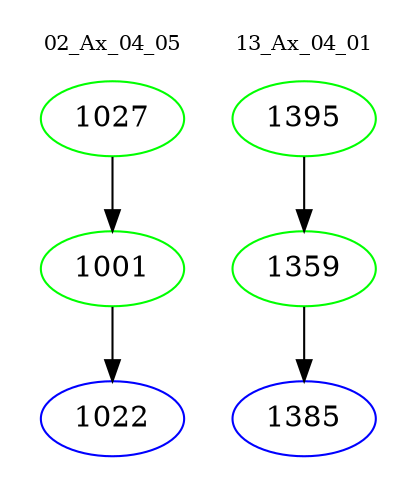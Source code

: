 digraph{
subgraph cluster_0 {
color = white
label = "02_Ax_04_05";
fontsize=10;
T0_1027 [label="1027", color="green"]
T0_1027 -> T0_1001 [color="black"]
T0_1001 [label="1001", color="green"]
T0_1001 -> T0_1022 [color="black"]
T0_1022 [label="1022", color="blue"]
}
subgraph cluster_1 {
color = white
label = "13_Ax_04_01";
fontsize=10;
T1_1395 [label="1395", color="green"]
T1_1395 -> T1_1359 [color="black"]
T1_1359 [label="1359", color="green"]
T1_1359 -> T1_1385 [color="black"]
T1_1385 [label="1385", color="blue"]
}
}
